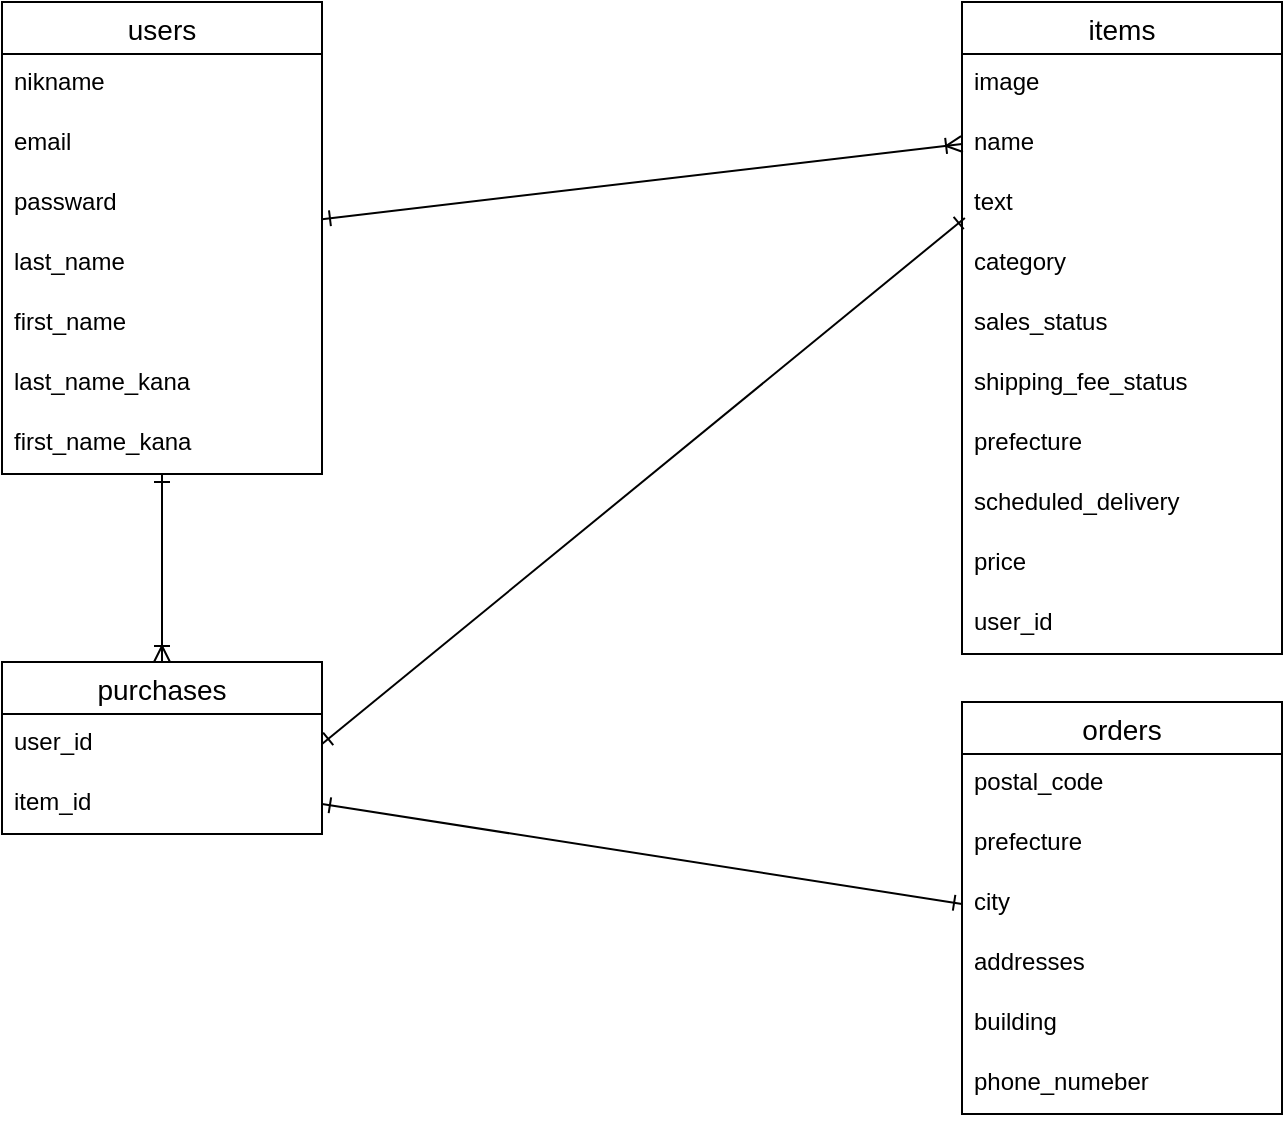 <mxfile>
    <diagram id="_-89buJTD90MEwDOsZ3b" name="ページ1">
        <mxGraphModel dx="686" dy="548" grid="1" gridSize="10" guides="1" tooltips="1" connect="1" arrows="1" fold="1" page="1" pageScale="1" pageWidth="827" pageHeight="1169" math="0" shadow="0">
            <root>
                <mxCell id="0"/>
                <mxCell id="1" parent="0"/>
                <mxCell id="cur58-sVzsI3sR0vjWXi-27" style="edgeStyle=none;html=1;entryX=0;entryY=0.5;entryDx=0;entryDy=0;endArrow=ERoneToMany;endFill=0;startArrow=ERone;startFill=0;" edge="1" parent="1" source="cur58-sVzsI3sR0vjWXi-1" target="cur58-sVzsI3sR0vjWXi-7">
                    <mxGeometry relative="1" as="geometry"/>
                </mxCell>
                <mxCell id="cur58-sVzsI3sR0vjWXi-28" style="edgeStyle=none;html=1;entryX=0.5;entryY=0;entryDx=0;entryDy=0;endArrow=ERoneToMany;endFill=0;startArrow=ERone;startFill=0;" edge="1" parent="1" source="cur58-sVzsI3sR0vjWXi-1" target="cur58-sVzsI3sR0vjWXi-17">
                    <mxGeometry relative="1" as="geometry"/>
                </mxCell>
                <mxCell id="cur58-sVzsI3sR0vjWXi-1" value="users" style="swimlane;fontStyle=0;childLayout=stackLayout;horizontal=1;startSize=26;horizontalStack=0;resizeParent=1;resizeParentMax=0;resizeLast=0;collapsible=1;marginBottom=0;align=center;fontSize=14;" vertex="1" parent="1">
                    <mxGeometry y="160" width="160" height="236" as="geometry"/>
                </mxCell>
                <mxCell id="cur58-sVzsI3sR0vjWXi-2" value="nikname" style="text;strokeColor=none;fillColor=none;spacingLeft=4;spacingRight=4;overflow=hidden;rotatable=0;points=[[0,0.5],[1,0.5]];portConstraint=eastwest;fontSize=12;" vertex="1" parent="cur58-sVzsI3sR0vjWXi-1">
                    <mxGeometry y="26" width="160" height="30" as="geometry"/>
                </mxCell>
                <mxCell id="cur58-sVzsI3sR0vjWXi-3" value="email" style="text;strokeColor=none;fillColor=none;spacingLeft=4;spacingRight=4;overflow=hidden;rotatable=0;points=[[0,0.5],[1,0.5]];portConstraint=eastwest;fontSize=12;" vertex="1" parent="cur58-sVzsI3sR0vjWXi-1">
                    <mxGeometry y="56" width="160" height="30" as="geometry"/>
                </mxCell>
                <mxCell id="cur58-sVzsI3sR0vjWXi-4" value="passward" style="text;strokeColor=none;fillColor=none;spacingLeft=4;spacingRight=4;overflow=hidden;rotatable=0;points=[[0,0.5],[1,0.5]];portConstraint=eastwest;fontSize=12;" vertex="1" parent="cur58-sVzsI3sR0vjWXi-1">
                    <mxGeometry y="86" width="160" height="30" as="geometry"/>
                </mxCell>
                <mxCell id="cur58-sVzsI3sR0vjWXi-26" value="last_name" style="text;strokeColor=none;fillColor=none;spacingLeft=4;spacingRight=4;overflow=hidden;rotatable=0;points=[[0,0.5],[1,0.5]];portConstraint=eastwest;fontSize=12;labelBackgroundColor=default;" vertex="1" parent="cur58-sVzsI3sR0vjWXi-1">
                    <mxGeometry y="116" width="160" height="30" as="geometry"/>
                </mxCell>
                <mxCell id="cur58-sVzsI3sR0vjWXi-33" value="first_name" style="text;strokeColor=none;fillColor=none;spacingLeft=4;spacingRight=4;overflow=hidden;rotatable=0;points=[[0,0.5],[1,0.5]];portConstraint=eastwest;fontSize=12;labelBackgroundColor=default;" vertex="1" parent="cur58-sVzsI3sR0vjWXi-1">
                    <mxGeometry y="146" width="160" height="30" as="geometry"/>
                </mxCell>
                <mxCell id="cur58-sVzsI3sR0vjWXi-34" value="last_name_kana" style="text;strokeColor=none;fillColor=none;spacingLeft=4;spacingRight=4;overflow=hidden;rotatable=0;points=[[0,0.5],[1,0.5]];portConstraint=eastwest;fontSize=12;labelBackgroundColor=default;" vertex="1" parent="cur58-sVzsI3sR0vjWXi-1">
                    <mxGeometry y="176" width="160" height="30" as="geometry"/>
                </mxCell>
                <mxCell id="cur58-sVzsI3sR0vjWXi-35" value="first_name_kana" style="text;strokeColor=none;fillColor=none;spacingLeft=4;spacingRight=4;overflow=hidden;rotatable=0;points=[[0,0.5],[1,0.5]];portConstraint=eastwest;fontSize=12;labelBackgroundColor=default;" vertex="1" parent="cur58-sVzsI3sR0vjWXi-1">
                    <mxGeometry y="206" width="160" height="30" as="geometry"/>
                </mxCell>
                <mxCell id="cur58-sVzsI3sR0vjWXi-5" value="items" style="swimlane;fontStyle=0;childLayout=stackLayout;horizontal=1;startSize=26;horizontalStack=0;resizeParent=1;resizeParentMax=0;resizeLast=0;collapsible=1;marginBottom=0;align=center;fontSize=14;" vertex="1" parent="1">
                    <mxGeometry x="480" y="160" width="160" height="326" as="geometry"/>
                </mxCell>
                <mxCell id="cur58-sVzsI3sR0vjWXi-6" value="image  " style="text;strokeColor=none;fillColor=none;spacingLeft=4;spacingRight=4;overflow=hidden;rotatable=0;points=[[0,0.5],[1,0.5]];portConstraint=eastwest;fontSize=12;" vertex="1" parent="cur58-sVzsI3sR0vjWXi-5">
                    <mxGeometry y="26" width="160" height="30" as="geometry"/>
                </mxCell>
                <mxCell id="cur58-sVzsI3sR0vjWXi-7" value="name" style="text;strokeColor=none;fillColor=none;spacingLeft=4;spacingRight=4;overflow=hidden;rotatable=0;points=[[0,0.5],[1,0.5]];portConstraint=eastwest;fontSize=12;" vertex="1" parent="cur58-sVzsI3sR0vjWXi-5">
                    <mxGeometry y="56" width="160" height="30" as="geometry"/>
                </mxCell>
                <mxCell id="cur58-sVzsI3sR0vjWXi-8" value="text" style="text;strokeColor=none;fillColor=none;spacingLeft=4;spacingRight=4;overflow=hidden;rotatable=0;points=[[0,0.5],[1,0.5]];portConstraint=eastwest;fontSize=12;" vertex="1" parent="cur58-sVzsI3sR0vjWXi-5">
                    <mxGeometry y="86" width="160" height="30" as="geometry"/>
                </mxCell>
                <mxCell id="cur58-sVzsI3sR0vjWXi-36" value="category" style="text;strokeColor=none;fillColor=none;spacingLeft=4;spacingRight=4;overflow=hidden;rotatable=0;points=[[0,0.5],[1,0.5]];portConstraint=eastwest;fontSize=12;" vertex="1" parent="cur58-sVzsI3sR0vjWXi-5">
                    <mxGeometry y="116" width="160" height="30" as="geometry"/>
                </mxCell>
                <mxCell id="cur58-sVzsI3sR0vjWXi-37" value="sales_status" style="text;strokeColor=none;fillColor=none;spacingLeft=4;spacingRight=4;overflow=hidden;rotatable=0;points=[[0,0.5],[1,0.5]];portConstraint=eastwest;fontSize=12;" vertex="1" parent="cur58-sVzsI3sR0vjWXi-5">
                    <mxGeometry y="146" width="160" height="30" as="geometry"/>
                </mxCell>
                <mxCell id="cur58-sVzsI3sR0vjWXi-38" value="shipping_fee_status" style="text;strokeColor=none;fillColor=none;spacingLeft=4;spacingRight=4;overflow=hidden;rotatable=0;points=[[0,0.5],[1,0.5]];portConstraint=eastwest;fontSize=12;" vertex="1" parent="cur58-sVzsI3sR0vjWXi-5">
                    <mxGeometry y="176" width="160" height="30" as="geometry"/>
                </mxCell>
                <mxCell id="cur58-sVzsI3sR0vjWXi-39" value="prefecture" style="text;strokeColor=none;fillColor=none;spacingLeft=4;spacingRight=4;overflow=hidden;rotatable=0;points=[[0,0.5],[1,0.5]];portConstraint=eastwest;fontSize=12;" vertex="1" parent="cur58-sVzsI3sR0vjWXi-5">
                    <mxGeometry y="206" width="160" height="30" as="geometry"/>
                </mxCell>
                <mxCell id="cur58-sVzsI3sR0vjWXi-40" value="scheduled_delivery" style="text;strokeColor=none;fillColor=none;spacingLeft=4;spacingRight=4;overflow=hidden;rotatable=0;points=[[0,0.5],[1,0.5]];portConstraint=eastwest;fontSize=12;" vertex="1" parent="cur58-sVzsI3sR0vjWXi-5">
                    <mxGeometry y="236" width="160" height="30" as="geometry"/>
                </mxCell>
                <mxCell id="cur58-sVzsI3sR0vjWXi-41" value="price" style="text;strokeColor=none;fillColor=none;spacingLeft=4;spacingRight=4;overflow=hidden;rotatable=0;points=[[0,0.5],[1,0.5]];portConstraint=eastwest;fontSize=12;" vertex="1" parent="cur58-sVzsI3sR0vjWXi-5">
                    <mxGeometry y="266" width="160" height="30" as="geometry"/>
                </mxCell>
                <mxCell id="cur58-sVzsI3sR0vjWXi-42" value="user_id" style="text;strokeColor=none;fillColor=none;spacingLeft=4;spacingRight=4;overflow=hidden;rotatable=0;points=[[0,0.5],[1,0.5]];portConstraint=eastwest;fontSize=12;" vertex="1" parent="cur58-sVzsI3sR0vjWXi-5">
                    <mxGeometry y="296" width="160" height="30" as="geometry"/>
                </mxCell>
                <mxCell id="cur58-sVzsI3sR0vjWXi-9" value="orders" style="swimlane;fontStyle=0;childLayout=stackLayout;horizontal=1;startSize=26;horizontalStack=0;resizeParent=1;resizeParentMax=0;resizeLast=0;collapsible=1;marginBottom=0;align=center;fontSize=14;" vertex="1" parent="1">
                    <mxGeometry x="480" y="510" width="160" height="206" as="geometry"/>
                </mxCell>
                <mxCell id="cur58-sVzsI3sR0vjWXi-10" value="postal_code" style="text;strokeColor=none;fillColor=none;spacingLeft=4;spacingRight=4;overflow=hidden;rotatable=0;points=[[0,0.5],[1,0.5]];portConstraint=eastwest;fontSize=12;" vertex="1" parent="cur58-sVzsI3sR0vjWXi-9">
                    <mxGeometry y="26" width="160" height="30" as="geometry"/>
                </mxCell>
                <mxCell id="cur58-sVzsI3sR0vjWXi-43" value="prefecture" style="text;strokeColor=none;fillColor=none;spacingLeft=4;spacingRight=4;overflow=hidden;rotatable=0;points=[[0,0.5],[1,0.5]];portConstraint=eastwest;fontSize=12;" vertex="1" parent="cur58-sVzsI3sR0vjWXi-9">
                    <mxGeometry y="56" width="160" height="30" as="geometry"/>
                </mxCell>
                <mxCell id="cur58-sVzsI3sR0vjWXi-11" value="city" style="text;strokeColor=none;fillColor=none;spacingLeft=4;spacingRight=4;overflow=hidden;rotatable=0;points=[[0,0.5],[1,0.5]];portConstraint=eastwest;fontSize=12;" vertex="1" parent="cur58-sVzsI3sR0vjWXi-9">
                    <mxGeometry y="86" width="160" height="30" as="geometry"/>
                </mxCell>
                <mxCell id="cur58-sVzsI3sR0vjWXi-44" value="addresses" style="text;strokeColor=none;fillColor=none;spacingLeft=4;spacingRight=4;overflow=hidden;rotatable=0;points=[[0,0.5],[1,0.5]];portConstraint=eastwest;fontSize=12;" vertex="1" parent="cur58-sVzsI3sR0vjWXi-9">
                    <mxGeometry y="116" width="160" height="30" as="geometry"/>
                </mxCell>
                <mxCell id="cur58-sVzsI3sR0vjWXi-45" value="building" style="text;strokeColor=none;fillColor=none;spacingLeft=4;spacingRight=4;overflow=hidden;rotatable=0;points=[[0,0.5],[1,0.5]];portConstraint=eastwest;fontSize=12;" vertex="1" parent="cur58-sVzsI3sR0vjWXi-9">
                    <mxGeometry y="146" width="160" height="30" as="geometry"/>
                </mxCell>
                <mxCell id="cur58-sVzsI3sR0vjWXi-46" value="phone_numeber" style="text;strokeColor=none;fillColor=none;spacingLeft=4;spacingRight=4;overflow=hidden;rotatable=0;points=[[0,0.5],[1,0.5]];portConstraint=eastwest;fontSize=12;" vertex="1" parent="cur58-sVzsI3sR0vjWXi-9">
                    <mxGeometry y="176" width="160" height="30" as="geometry"/>
                </mxCell>
                <mxCell id="cur58-sVzsI3sR0vjWXi-17" value="purchases" style="swimlane;fontStyle=0;childLayout=stackLayout;horizontal=1;startSize=26;horizontalStack=0;resizeParent=1;resizeParentMax=0;resizeLast=0;collapsible=1;marginBottom=0;align=center;fontSize=14;labelBackgroundColor=default;" vertex="1" parent="1">
                    <mxGeometry y="490" width="160" height="86" as="geometry"/>
                </mxCell>
                <mxCell id="cur58-sVzsI3sR0vjWXi-18" value="user_id" style="text;strokeColor=none;fillColor=none;spacingLeft=4;spacingRight=4;overflow=hidden;rotatable=0;points=[[0,0.5],[1,0.5]];portConstraint=eastwest;fontSize=12;labelBackgroundColor=default;" vertex="1" parent="cur58-sVzsI3sR0vjWXi-17">
                    <mxGeometry y="26" width="160" height="30" as="geometry"/>
                </mxCell>
                <mxCell id="cur58-sVzsI3sR0vjWXi-19" value="item_id" style="text;strokeColor=none;fillColor=none;spacingLeft=4;spacingRight=4;overflow=hidden;rotatable=0;points=[[0,0.5],[1,0.5]];portConstraint=eastwest;fontSize=12;labelBackgroundColor=default;" vertex="1" parent="cur58-sVzsI3sR0vjWXi-17">
                    <mxGeometry y="56" width="160" height="30" as="geometry"/>
                </mxCell>
                <mxCell id="cur58-sVzsI3sR0vjWXi-24" style="edgeStyle=none;html=1;exitX=1;exitY=0.5;exitDx=0;exitDy=0;entryX=0;entryY=0.5;entryDx=0;entryDy=0;endArrow=ERone;endFill=0;startArrow=ERone;startFill=0;" edge="1" parent="1" source="cur58-sVzsI3sR0vjWXi-19" target="cur58-sVzsI3sR0vjWXi-11">
                    <mxGeometry relative="1" as="geometry"/>
                </mxCell>
                <mxCell id="cur58-sVzsI3sR0vjWXi-29" style="edgeStyle=none;html=1;entryX=0.009;entryY=0.733;entryDx=0;entryDy=0;entryPerimeter=0;startArrow=ERone;startFill=0;endArrow=ERone;endFill=0;exitX=1;exitY=0.5;exitDx=0;exitDy=0;" edge="1" parent="1" source="cur58-sVzsI3sR0vjWXi-18" target="cur58-sVzsI3sR0vjWXi-8">
                    <mxGeometry relative="1" as="geometry"/>
                </mxCell>
            </root>
        </mxGraphModel>
    </diagram>
    <diagram id="bicu7jinpgXI6lTLwM0v" name="ページ2">
        <mxGraphModel dx="630" dy="548" grid="1" gridSize="10" guides="1" tooltips="1" connect="1" arrows="1" fold="1" page="1" pageScale="1" pageWidth="827" pageHeight="1169" math="0" shadow="0">
            <root>
                <mxCell id="0"/>
                <mxCell id="1" parent="0"/>
            </root>
        </mxGraphModel>
    </diagram>
</mxfile>